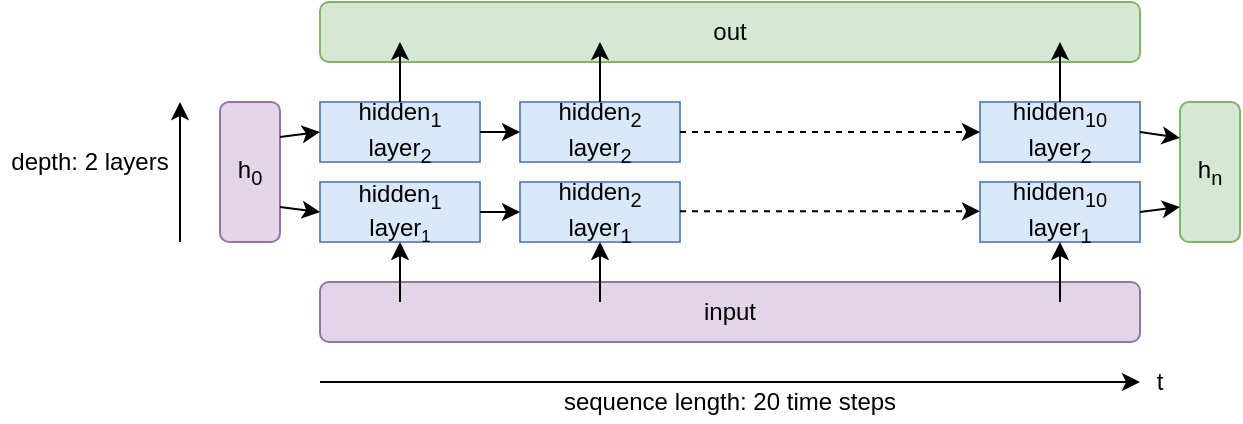 <mxfile version="14.8.5" type="device"><diagram id="JksgUziWHZQ5dtji-JAr" name="Page-1"><mxGraphModel dx="872" dy="-201" grid="1" gridSize="10" guides="1" tooltips="1" connect="1" arrows="1" fold="1" page="1" pageScale="1" pageWidth="850" pageHeight="1100" math="0" shadow="0"><root><mxCell id="qWZ_pfIT5D0Ktmn6mSsR-0"/><mxCell id="qWZ_pfIT5D0Ktmn6mSsR-1" parent="qWZ_pfIT5D0Ktmn6mSsR-0"/><mxCell id="YJtRtx4RSzYffrREYouh-0" value="input" style="rounded=1;whiteSpace=wrap;html=1;fillColor=#e1d5e7;strokeColor=#9673a6;" vertex="1" parent="qWZ_pfIT5D0Ktmn6mSsR-1"><mxGeometry x="1050" y="1470" width="410" height="30" as="geometry"/></mxCell><mxCell id="YJtRtx4RSzYffrREYouh-1" value="hidden&lt;sub&gt;10&lt;/sub&gt;&lt;br&gt;layer&lt;sub&gt;1&lt;/sub&gt;" style="rounded=0;whiteSpace=wrap;html=1;fillColor=#dae8fc;strokeColor=#6c8ebf;" vertex="1" parent="qWZ_pfIT5D0Ktmn6mSsR-1"><mxGeometry x="1380" y="1420" width="80" height="30" as="geometry"/></mxCell><mxCell id="YJtRtx4RSzYffrREYouh-2" value="hidden&lt;sub&gt;1&lt;/sub&gt;&lt;br&gt;layer&lt;span style=&quot;font-size: 10px&quot;&gt;&lt;sub&gt;1&lt;/sub&gt;&lt;/span&gt;" style="rounded=0;whiteSpace=wrap;html=1;fillColor=#dae8fc;strokeColor=#6c8ebf;" vertex="1" parent="qWZ_pfIT5D0Ktmn6mSsR-1"><mxGeometry x="1050" y="1420" width="80" height="30" as="geometry"/></mxCell><mxCell id="YJtRtx4RSzYffrREYouh-4" value="hidden&lt;sub&gt;2&lt;/sub&gt;&lt;br&gt;layer&lt;sub&gt;1&lt;/sub&gt;" style="rounded=0;whiteSpace=wrap;html=1;fillColor=#dae8fc;strokeColor=#6c8ebf;" vertex="1" parent="qWZ_pfIT5D0Ktmn6mSsR-1"><mxGeometry x="1150" y="1420" width="80" height="30" as="geometry"/></mxCell><mxCell id="YJtRtx4RSzYffrREYouh-6" value="hidden&lt;sub&gt;10&lt;/sub&gt;&lt;br&gt;layer&lt;sub&gt;2&lt;/sub&gt;" style="rounded=0;whiteSpace=wrap;html=1;fillColor=#dae8fc;strokeColor=#6c8ebf;" vertex="1" parent="qWZ_pfIT5D0Ktmn6mSsR-1"><mxGeometry x="1380" y="1380" width="80" height="30" as="geometry"/></mxCell><mxCell id="YJtRtx4RSzYffrREYouh-7" value="hidden&lt;sub&gt;1&lt;/sub&gt;&lt;br&gt;layer&lt;sub&gt;2&lt;/sub&gt;" style="rounded=0;whiteSpace=wrap;html=1;fillColor=#dae8fc;strokeColor=#6c8ebf;" vertex="1" parent="qWZ_pfIT5D0Ktmn6mSsR-1"><mxGeometry x="1050" y="1380" width="80" height="30" as="geometry"/></mxCell><mxCell id="YJtRtx4RSzYffrREYouh-8" value="hidden&lt;sub&gt;2&lt;/sub&gt;&lt;br&gt;layer&lt;sub&gt;2&lt;/sub&gt;" style="rounded=0;whiteSpace=wrap;html=1;fillColor=#dae8fc;strokeColor=#6c8ebf;" vertex="1" parent="qWZ_pfIT5D0Ktmn6mSsR-1"><mxGeometry x="1150" y="1380" width="80" height="30" as="geometry"/></mxCell><mxCell id="YJtRtx4RSzYffrREYouh-10" value="" style="endArrow=classic;html=1;" edge="1" parent="qWZ_pfIT5D0Ktmn6mSsR-1"><mxGeometry width="50" height="50" relative="1" as="geometry"><mxPoint x="980" y="1450" as="sourcePoint"/><mxPoint x="980" y="1380" as="targetPoint"/></mxGeometry></mxCell><mxCell id="YJtRtx4RSzYffrREYouh-11" value="depth: 2 layers" style="text;html=1;strokeColor=none;fillColor=none;align=center;verticalAlign=middle;whiteSpace=wrap;rounded=0;" vertex="1" parent="qWZ_pfIT5D0Ktmn6mSsR-1"><mxGeometry x="890" y="1400" width="90" height="20" as="geometry"/></mxCell><mxCell id="YJtRtx4RSzYffrREYouh-12" value="" style="endArrow=classic;html=1;" edge="1" parent="qWZ_pfIT5D0Ktmn6mSsR-1"><mxGeometry width="50" height="50" relative="1" as="geometry"><mxPoint x="1050" y="1520" as="sourcePoint"/><mxPoint x="1460" y="1520" as="targetPoint"/></mxGeometry></mxCell><mxCell id="YJtRtx4RSzYffrREYouh-13" value="sequence length: 20 time steps" style="text;html=1;strokeColor=none;fillColor=none;align=center;verticalAlign=middle;whiteSpace=wrap;rounded=0;" vertex="1" parent="qWZ_pfIT5D0Ktmn6mSsR-1"><mxGeometry x="1050" y="1520" width="410" height="20" as="geometry"/></mxCell><mxCell id="YJtRtx4RSzYffrREYouh-14" value="t" style="text;html=1;strokeColor=none;fillColor=none;align=center;verticalAlign=middle;whiteSpace=wrap;rounded=0;" vertex="1" parent="qWZ_pfIT5D0Ktmn6mSsR-1"><mxGeometry x="1460" y="1510" width="20" height="20" as="geometry"/></mxCell><mxCell id="YJtRtx4RSzYffrREYouh-15" value="out" style="rounded=1;whiteSpace=wrap;html=1;fillColor=#d5e8d4;strokeColor=#82b366;" vertex="1" parent="qWZ_pfIT5D0Ktmn6mSsR-1"><mxGeometry x="1050" y="1330" width="410" height="30" as="geometry"/></mxCell><mxCell id="YJtRtx4RSzYffrREYouh-16" value="h&lt;sub&gt;n&lt;/sub&gt;" style="rounded=1;whiteSpace=wrap;html=1;fillColor=#d5e8d4;strokeColor=#82b366;" vertex="1" parent="qWZ_pfIT5D0Ktmn6mSsR-1"><mxGeometry x="1480" y="1380" width="30" height="70" as="geometry"/></mxCell><mxCell id="YJtRtx4RSzYffrREYouh-17" value="" style="endArrow=classic;html=1;" edge="1" parent="qWZ_pfIT5D0Ktmn6mSsR-1"><mxGeometry width="50" height="50" relative="1" as="geometry"><mxPoint x="1090" y="1480" as="sourcePoint"/><mxPoint x="1090" y="1450" as="targetPoint"/></mxGeometry></mxCell><mxCell id="YJtRtx4RSzYffrREYouh-19" value="" style="endArrow=classic;html=1;entryX=0.5;entryY=1;entryDx=0;entryDy=0;" edge="1" parent="qWZ_pfIT5D0Ktmn6mSsR-1" target="YJtRtx4RSzYffrREYouh-4"><mxGeometry width="50" height="50" relative="1" as="geometry"><mxPoint x="1190" y="1480" as="sourcePoint"/><mxPoint x="1100" y="1460" as="targetPoint"/></mxGeometry></mxCell><mxCell id="YJtRtx4RSzYffrREYouh-20" value="" style="endArrow=classic;html=1;entryX=0.5;entryY=1;entryDx=0;entryDy=0;" edge="1" parent="qWZ_pfIT5D0Ktmn6mSsR-1" target="YJtRtx4RSzYffrREYouh-1"><mxGeometry width="50" height="50" relative="1" as="geometry"><mxPoint x="1420" y="1480" as="sourcePoint"/><mxPoint x="1200" y="1460" as="targetPoint"/></mxGeometry></mxCell><mxCell id="YJtRtx4RSzYffrREYouh-21" value="" style="endArrow=classic;html=1;" edge="1" parent="qWZ_pfIT5D0Ktmn6mSsR-1"><mxGeometry width="50" height="50" relative="1" as="geometry"><mxPoint x="1090" y="1380" as="sourcePoint"/><mxPoint x="1090" y="1350" as="targetPoint"/></mxGeometry></mxCell><mxCell id="YJtRtx4RSzYffrREYouh-22" value="" style="endArrow=classic;html=1;exitX=0.5;exitY=0;exitDx=0;exitDy=0;" edge="1" parent="qWZ_pfIT5D0Ktmn6mSsR-1" source="YJtRtx4RSzYffrREYouh-8"><mxGeometry width="50" height="50" relative="1" as="geometry"><mxPoint x="1090" y="1550" as="sourcePoint"/><mxPoint x="1190" y="1350" as="targetPoint"/></mxGeometry></mxCell><mxCell id="YJtRtx4RSzYffrREYouh-23" value="" style="endArrow=classic;html=1;exitX=0.5;exitY=0;exitDx=0;exitDy=0;" edge="1" parent="qWZ_pfIT5D0Ktmn6mSsR-1" source="YJtRtx4RSzYffrREYouh-6"><mxGeometry width="50" height="50" relative="1" as="geometry"><mxPoint x="1090" y="1550" as="sourcePoint"/><mxPoint x="1420" y="1350" as="targetPoint"/></mxGeometry></mxCell><mxCell id="YJtRtx4RSzYffrREYouh-24" value="" style="endArrow=classic;html=1;exitX=1;exitY=0.5;exitDx=0;exitDy=0;entryX=0;entryY=0.5;entryDx=0;entryDy=0;" edge="1" parent="qWZ_pfIT5D0Ktmn6mSsR-1" source="YJtRtx4RSzYffrREYouh-7" target="YJtRtx4RSzYffrREYouh-8"><mxGeometry width="50" height="50" relative="1" as="geometry"><mxPoint x="1100" y="1560" as="sourcePoint"/><mxPoint x="1150" y="1510" as="targetPoint"/></mxGeometry></mxCell><mxCell id="YJtRtx4RSzYffrREYouh-25" value="" style="endArrow=classic;html=1;entryX=0;entryY=0.5;entryDx=0;entryDy=0;exitX=1;exitY=0.5;exitDx=0;exitDy=0;" edge="1" parent="qWZ_pfIT5D0Ktmn6mSsR-1" source="YJtRtx4RSzYffrREYouh-2" target="YJtRtx4RSzYffrREYouh-4"><mxGeometry width="50" height="50" relative="1" as="geometry"><mxPoint x="1100" y="1560" as="sourcePoint"/><mxPoint x="1150" y="1510" as="targetPoint"/></mxGeometry></mxCell><mxCell id="YJtRtx4RSzYffrREYouh-26" value="" style="endArrow=classic;html=1;entryX=0;entryY=0.5;entryDx=0;entryDy=0;exitX=1;exitY=0.5;exitDx=0;exitDy=0;dashed=1;" edge="1" parent="qWZ_pfIT5D0Ktmn6mSsR-1" source="YJtRtx4RSzYffrREYouh-8" target="YJtRtx4RSzYffrREYouh-6"><mxGeometry width="50" height="50" relative="1" as="geometry"><mxPoint x="1100" y="1560" as="sourcePoint"/><mxPoint x="1150" y="1510" as="targetPoint"/></mxGeometry></mxCell><mxCell id="YJtRtx4RSzYffrREYouh-27" value="" style="endArrow=classic;html=1;entryX=0;entryY=0.5;entryDx=0;entryDy=0;exitX=1;exitY=0.5;exitDx=0;exitDy=0;dashed=1;" edge="1" parent="qWZ_pfIT5D0Ktmn6mSsR-1"><mxGeometry width="50" height="50" relative="1" as="geometry"><mxPoint x="1230" y="1434.58" as="sourcePoint"/><mxPoint x="1380" y="1434.58" as="targetPoint"/></mxGeometry></mxCell><mxCell id="YJtRtx4RSzYffrREYouh-28" value="" style="endArrow=classic;html=1;exitX=1;exitY=0.5;exitDx=0;exitDy=0;" edge="1" parent="qWZ_pfIT5D0Ktmn6mSsR-1" source="YJtRtx4RSzYffrREYouh-6"><mxGeometry width="50" height="50" relative="1" as="geometry"><mxPoint x="1100" y="1560" as="sourcePoint"/><mxPoint x="1480" y="1398" as="targetPoint"/></mxGeometry></mxCell><mxCell id="YJtRtx4RSzYffrREYouh-29" value="" style="endArrow=classic;html=1;exitX=1;exitY=0.5;exitDx=0;exitDy=0;entryX=0;entryY=0.75;entryDx=0;entryDy=0;" edge="1" parent="qWZ_pfIT5D0Ktmn6mSsR-1" source="YJtRtx4RSzYffrREYouh-1" target="YJtRtx4RSzYffrREYouh-16"><mxGeometry width="50" height="50" relative="1" as="geometry"><mxPoint x="1100" y="1560" as="sourcePoint"/><mxPoint x="1150" y="1510" as="targetPoint"/></mxGeometry></mxCell><mxCell id="YJtRtx4RSzYffrREYouh-31" value="h&lt;sub&gt;0&lt;/sub&gt;" style="rounded=1;whiteSpace=wrap;html=1;fillColor=#e1d5e7;strokeColor=#9673a6;" vertex="1" parent="qWZ_pfIT5D0Ktmn6mSsR-1"><mxGeometry x="1000" y="1380" width="30" height="70" as="geometry"/></mxCell><mxCell id="YJtRtx4RSzYffrREYouh-32" value="" style="endArrow=classic;html=1;entryX=0;entryY=0.5;entryDx=0;entryDy=0;exitX=1;exitY=0.25;exitDx=0;exitDy=0;" edge="1" parent="qWZ_pfIT5D0Ktmn6mSsR-1" source="YJtRtx4RSzYffrREYouh-31" target="YJtRtx4RSzYffrREYouh-7"><mxGeometry width="50" height="50" relative="1" as="geometry"><mxPoint x="1030" y="1395" as="sourcePoint"/><mxPoint x="1070" y="1510" as="targetPoint"/></mxGeometry></mxCell><mxCell id="YJtRtx4RSzYffrREYouh-33" value="" style="endArrow=classic;html=1;entryX=0;entryY=0.5;entryDx=0;entryDy=0;exitX=1;exitY=0.75;exitDx=0;exitDy=0;" edge="1" parent="qWZ_pfIT5D0Ktmn6mSsR-1" source="YJtRtx4RSzYffrREYouh-31" target="YJtRtx4RSzYffrREYouh-2"><mxGeometry width="50" height="50" relative="1" as="geometry"><mxPoint x="1040.0" y="1405" as="sourcePoint"/><mxPoint x="1060.0" y="1405" as="targetPoint"/></mxGeometry></mxCell></root></mxGraphModel></diagram></mxfile>